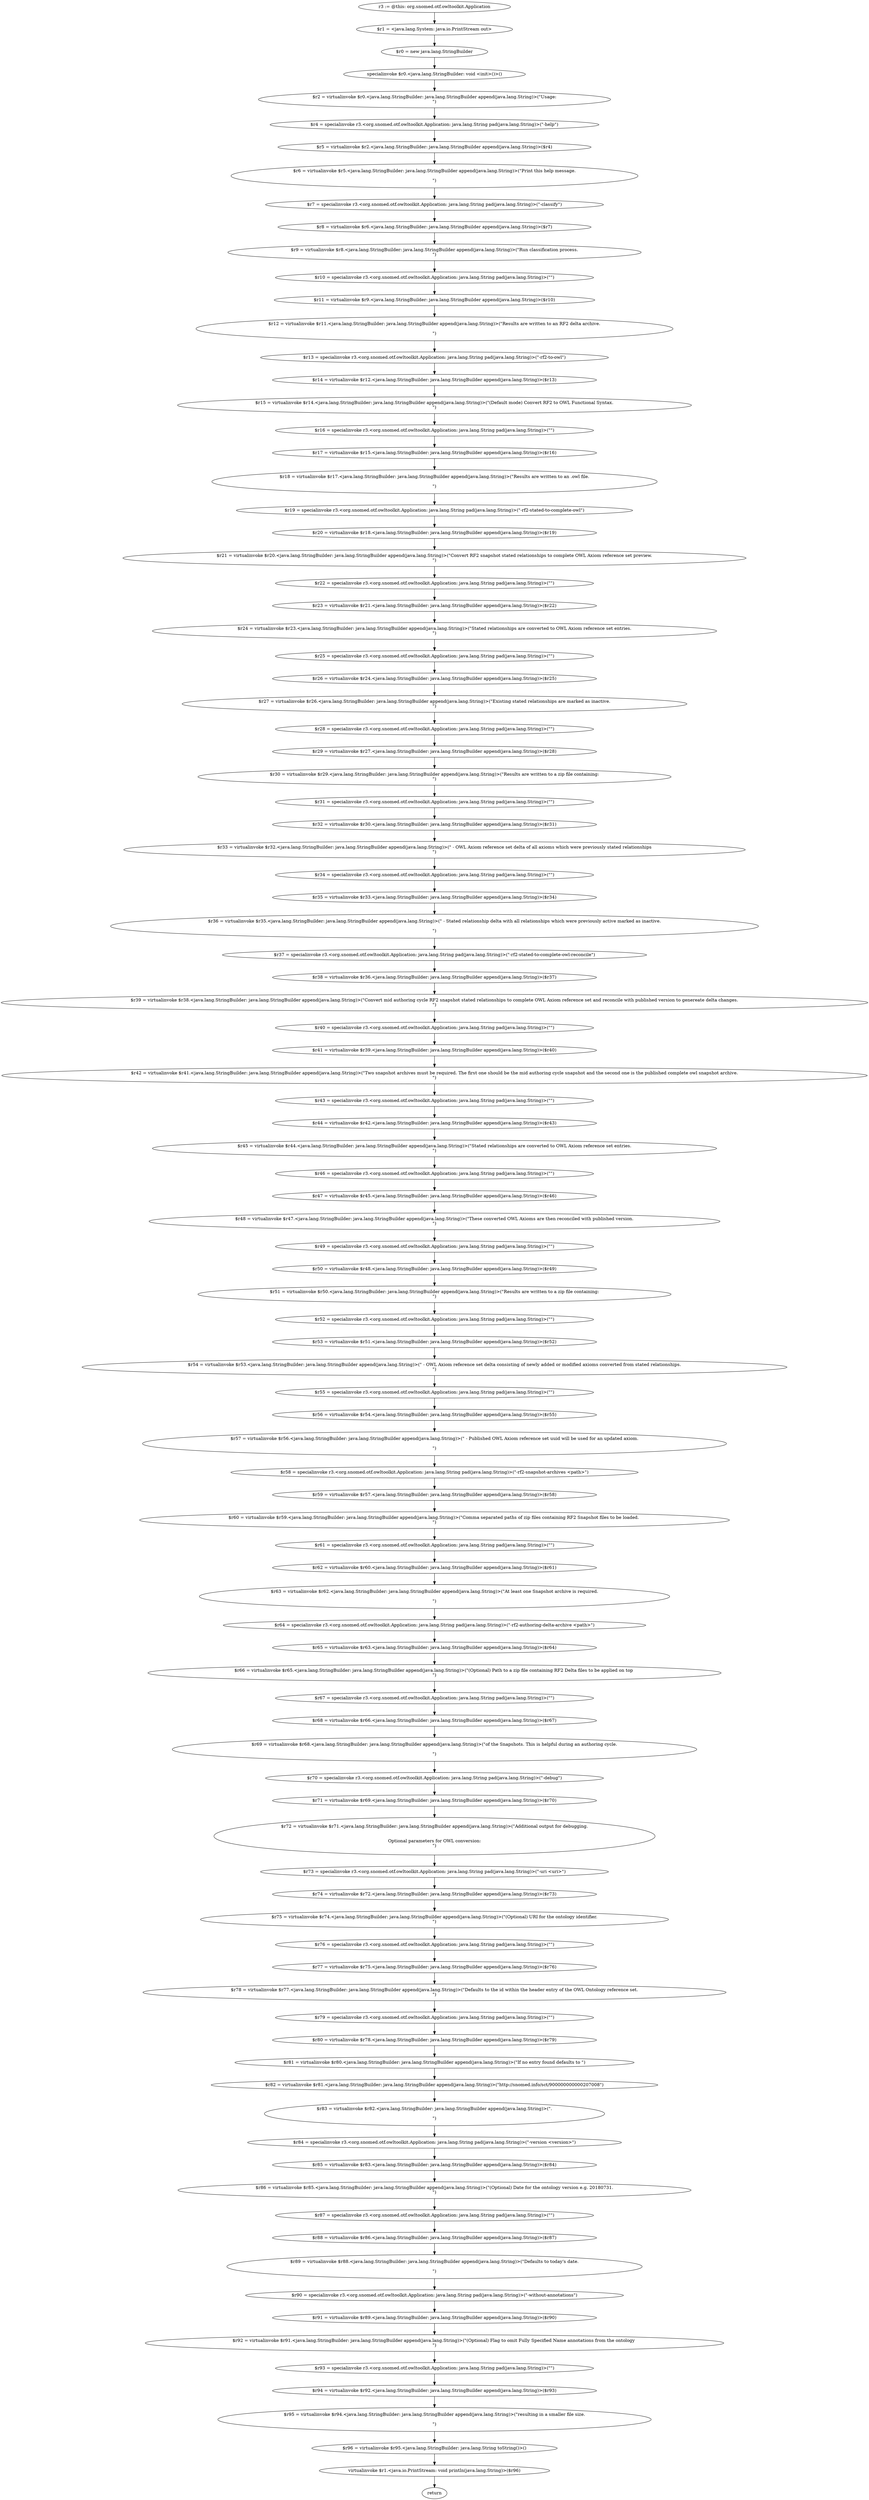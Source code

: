 digraph "unitGraph" {
    "r3 := @this: org.snomed.otf.owltoolkit.Application"
    "$r1 = <java.lang.System: java.io.PrintStream out>"
    "$r0 = new java.lang.StringBuilder"
    "specialinvoke $r0.<java.lang.StringBuilder: void <init>()>()"
    "$r2 = virtualinvoke $r0.<java.lang.StringBuilder: java.lang.StringBuilder append(java.lang.String)>(\"Usage:\n\")"
    "$r4 = specialinvoke r3.<org.snomed.otf.owltoolkit.Application: java.lang.String pad(java.lang.String)>(\"-help\")"
    "$r5 = virtualinvoke $r2.<java.lang.StringBuilder: java.lang.StringBuilder append(java.lang.String)>($r4)"
    "$r6 = virtualinvoke $r5.<java.lang.StringBuilder: java.lang.StringBuilder append(java.lang.String)>(\"Print this help message.\n\n\")"
    "$r7 = specialinvoke r3.<org.snomed.otf.owltoolkit.Application: java.lang.String pad(java.lang.String)>(\"-classify\")"
    "$r8 = virtualinvoke $r6.<java.lang.StringBuilder: java.lang.StringBuilder append(java.lang.String)>($r7)"
    "$r9 = virtualinvoke $r8.<java.lang.StringBuilder: java.lang.StringBuilder append(java.lang.String)>(\"Run classification process.\n\")"
    "$r10 = specialinvoke r3.<org.snomed.otf.owltoolkit.Application: java.lang.String pad(java.lang.String)>(\"\")"
    "$r11 = virtualinvoke $r9.<java.lang.StringBuilder: java.lang.StringBuilder append(java.lang.String)>($r10)"
    "$r12 = virtualinvoke $r11.<java.lang.StringBuilder: java.lang.StringBuilder append(java.lang.String)>(\"Results are written to an RF2 delta archive.\n\n\")"
    "$r13 = specialinvoke r3.<org.snomed.otf.owltoolkit.Application: java.lang.String pad(java.lang.String)>(\"-rf2-to-owl\")"
    "$r14 = virtualinvoke $r12.<java.lang.StringBuilder: java.lang.StringBuilder append(java.lang.String)>($r13)"
    "$r15 = virtualinvoke $r14.<java.lang.StringBuilder: java.lang.StringBuilder append(java.lang.String)>(\"(Default mode) Convert RF2 to OWL Functional Syntax.\n\")"
    "$r16 = specialinvoke r3.<org.snomed.otf.owltoolkit.Application: java.lang.String pad(java.lang.String)>(\"\")"
    "$r17 = virtualinvoke $r15.<java.lang.StringBuilder: java.lang.StringBuilder append(java.lang.String)>($r16)"
    "$r18 = virtualinvoke $r17.<java.lang.StringBuilder: java.lang.StringBuilder append(java.lang.String)>(\"Results are written to an .owl file.\n\n\")"
    "$r19 = specialinvoke r3.<org.snomed.otf.owltoolkit.Application: java.lang.String pad(java.lang.String)>(\"-rf2-stated-to-complete-owl\")"
    "$r20 = virtualinvoke $r18.<java.lang.StringBuilder: java.lang.StringBuilder append(java.lang.String)>($r19)"
    "$r21 = virtualinvoke $r20.<java.lang.StringBuilder: java.lang.StringBuilder append(java.lang.String)>(\"Convert RF2 snapshot stated relationships to complete OWL Axiom reference set preview.\n\")"
    "$r22 = specialinvoke r3.<org.snomed.otf.owltoolkit.Application: java.lang.String pad(java.lang.String)>(\"\")"
    "$r23 = virtualinvoke $r21.<java.lang.StringBuilder: java.lang.StringBuilder append(java.lang.String)>($r22)"
    "$r24 = virtualinvoke $r23.<java.lang.StringBuilder: java.lang.StringBuilder append(java.lang.String)>(\"Stated relationships are converted to OWL Axiom reference set entries.\n\")"
    "$r25 = specialinvoke r3.<org.snomed.otf.owltoolkit.Application: java.lang.String pad(java.lang.String)>(\"\")"
    "$r26 = virtualinvoke $r24.<java.lang.StringBuilder: java.lang.StringBuilder append(java.lang.String)>($r25)"
    "$r27 = virtualinvoke $r26.<java.lang.StringBuilder: java.lang.StringBuilder append(java.lang.String)>(\"Existing stated relationships are marked as inactive.\n\")"
    "$r28 = specialinvoke r3.<org.snomed.otf.owltoolkit.Application: java.lang.String pad(java.lang.String)>(\"\")"
    "$r29 = virtualinvoke $r27.<java.lang.StringBuilder: java.lang.StringBuilder append(java.lang.String)>($r28)"
    "$r30 = virtualinvoke $r29.<java.lang.StringBuilder: java.lang.StringBuilder append(java.lang.String)>(\"Results are written to a zip file containing:\n\")"
    "$r31 = specialinvoke r3.<org.snomed.otf.owltoolkit.Application: java.lang.String pad(java.lang.String)>(\"\")"
    "$r32 = virtualinvoke $r30.<java.lang.StringBuilder: java.lang.StringBuilder append(java.lang.String)>($r31)"
    "$r33 = virtualinvoke $r32.<java.lang.StringBuilder: java.lang.StringBuilder append(java.lang.String)>(\" - OWL Axiom reference set delta of all axioms which were previously stated relationships\n\")"
    "$r34 = specialinvoke r3.<org.snomed.otf.owltoolkit.Application: java.lang.String pad(java.lang.String)>(\"\")"
    "$r35 = virtualinvoke $r33.<java.lang.StringBuilder: java.lang.StringBuilder append(java.lang.String)>($r34)"
    "$r36 = virtualinvoke $r35.<java.lang.StringBuilder: java.lang.StringBuilder append(java.lang.String)>(\" - Stated relationship delta with all relationships which were previously active marked as inactive.\n\n\")"
    "$r37 = specialinvoke r3.<org.snomed.otf.owltoolkit.Application: java.lang.String pad(java.lang.String)>(\"-rf2-stated-to-complete-owl-reconcile\")"
    "$r38 = virtualinvoke $r36.<java.lang.StringBuilder: java.lang.StringBuilder append(java.lang.String)>($r37)"
    "$r39 = virtualinvoke $r38.<java.lang.StringBuilder: java.lang.StringBuilder append(java.lang.String)>(\"Convert mid authoring cycle RF2 snapshot stated relationships to complete OWL Axiom reference set and reconcile with published version to genereate delta changes.\n\")"
    "$r40 = specialinvoke r3.<org.snomed.otf.owltoolkit.Application: java.lang.String pad(java.lang.String)>(\"\")"
    "$r41 = virtualinvoke $r39.<java.lang.StringBuilder: java.lang.StringBuilder append(java.lang.String)>($r40)"
    "$r42 = virtualinvoke $r41.<java.lang.StringBuilder: java.lang.StringBuilder append(java.lang.String)>(\"Two snapshot archives must be required. The first one should be the mid authoring cycle snapshot and the second one is the published complete owl snapshot archive.\n\")"
    "$r43 = specialinvoke r3.<org.snomed.otf.owltoolkit.Application: java.lang.String pad(java.lang.String)>(\"\")"
    "$r44 = virtualinvoke $r42.<java.lang.StringBuilder: java.lang.StringBuilder append(java.lang.String)>($r43)"
    "$r45 = virtualinvoke $r44.<java.lang.StringBuilder: java.lang.StringBuilder append(java.lang.String)>(\"Stated relationships are converted to OWL Axiom reference set entries.\n\")"
    "$r46 = specialinvoke r3.<org.snomed.otf.owltoolkit.Application: java.lang.String pad(java.lang.String)>(\"\")"
    "$r47 = virtualinvoke $r45.<java.lang.StringBuilder: java.lang.StringBuilder append(java.lang.String)>($r46)"
    "$r48 = virtualinvoke $r47.<java.lang.StringBuilder: java.lang.StringBuilder append(java.lang.String)>(\"These converted OWL Axioms are then reconciled with published version.\n\")"
    "$r49 = specialinvoke r3.<org.snomed.otf.owltoolkit.Application: java.lang.String pad(java.lang.String)>(\"\")"
    "$r50 = virtualinvoke $r48.<java.lang.StringBuilder: java.lang.StringBuilder append(java.lang.String)>($r49)"
    "$r51 = virtualinvoke $r50.<java.lang.StringBuilder: java.lang.StringBuilder append(java.lang.String)>(\"Results are written to a zip file containing:\n\")"
    "$r52 = specialinvoke r3.<org.snomed.otf.owltoolkit.Application: java.lang.String pad(java.lang.String)>(\"\")"
    "$r53 = virtualinvoke $r51.<java.lang.StringBuilder: java.lang.StringBuilder append(java.lang.String)>($r52)"
    "$r54 = virtualinvoke $r53.<java.lang.StringBuilder: java.lang.StringBuilder append(java.lang.String)>(\" - OWL Axiom reference set delta consisting of newly added or modified axioms converted from stated relationships.\n\")"
    "$r55 = specialinvoke r3.<org.snomed.otf.owltoolkit.Application: java.lang.String pad(java.lang.String)>(\"\")"
    "$r56 = virtualinvoke $r54.<java.lang.StringBuilder: java.lang.StringBuilder append(java.lang.String)>($r55)"
    "$r57 = virtualinvoke $r56.<java.lang.StringBuilder: java.lang.StringBuilder append(java.lang.String)>(\" - Published OWL Axiom reference set uuid will be used for an updated axiom.\n\n\")"
    "$r58 = specialinvoke r3.<org.snomed.otf.owltoolkit.Application: java.lang.String pad(java.lang.String)>(\"-rf2-snapshot-archives <path>\")"
    "$r59 = virtualinvoke $r57.<java.lang.StringBuilder: java.lang.StringBuilder append(java.lang.String)>($r58)"
    "$r60 = virtualinvoke $r59.<java.lang.StringBuilder: java.lang.StringBuilder append(java.lang.String)>(\"Comma separated paths of zip files containing RF2 Snapshot files to be loaded. \n\")"
    "$r61 = specialinvoke r3.<org.snomed.otf.owltoolkit.Application: java.lang.String pad(java.lang.String)>(\"\")"
    "$r62 = virtualinvoke $r60.<java.lang.StringBuilder: java.lang.StringBuilder append(java.lang.String)>($r61)"
    "$r63 = virtualinvoke $r62.<java.lang.StringBuilder: java.lang.StringBuilder append(java.lang.String)>(\"At least one Snapshot archive is required.\n\n\")"
    "$r64 = specialinvoke r3.<org.snomed.otf.owltoolkit.Application: java.lang.String pad(java.lang.String)>(\"-rf2-authoring-delta-archive <path>\")"
    "$r65 = virtualinvoke $r63.<java.lang.StringBuilder: java.lang.StringBuilder append(java.lang.String)>($r64)"
    "$r66 = virtualinvoke $r65.<java.lang.StringBuilder: java.lang.StringBuilder append(java.lang.String)>(\"(Optional) Path to a zip file containing RF2 Delta files to be applied on top \n\")"
    "$r67 = specialinvoke r3.<org.snomed.otf.owltoolkit.Application: java.lang.String pad(java.lang.String)>(\"\")"
    "$r68 = virtualinvoke $r66.<java.lang.StringBuilder: java.lang.StringBuilder append(java.lang.String)>($r67)"
    "$r69 = virtualinvoke $r68.<java.lang.StringBuilder: java.lang.StringBuilder append(java.lang.String)>(\"of the Snapshots. This is helpful during an authoring cycle.\n\n\")"
    "$r70 = specialinvoke r3.<org.snomed.otf.owltoolkit.Application: java.lang.String pad(java.lang.String)>(\"-debug\")"
    "$r71 = virtualinvoke $r69.<java.lang.StringBuilder: java.lang.StringBuilder append(java.lang.String)>($r70)"
    "$r72 = virtualinvoke $r71.<java.lang.StringBuilder: java.lang.StringBuilder append(java.lang.String)>(\"Additional output for debugging.\n\n\nOptional parameters for OWL conversion:\n\")"
    "$r73 = specialinvoke r3.<org.snomed.otf.owltoolkit.Application: java.lang.String pad(java.lang.String)>(\"-uri <uri>\")"
    "$r74 = virtualinvoke $r72.<java.lang.StringBuilder: java.lang.StringBuilder append(java.lang.String)>($r73)"
    "$r75 = virtualinvoke $r74.<java.lang.StringBuilder: java.lang.StringBuilder append(java.lang.String)>(\"(Optional) URI for the ontology identifier.\n\")"
    "$r76 = specialinvoke r3.<org.snomed.otf.owltoolkit.Application: java.lang.String pad(java.lang.String)>(\"\")"
    "$r77 = virtualinvoke $r75.<java.lang.StringBuilder: java.lang.StringBuilder append(java.lang.String)>($r76)"
    "$r78 = virtualinvoke $r77.<java.lang.StringBuilder: java.lang.StringBuilder append(java.lang.String)>(\"Defaults to the id within the header entry of the OWL Ontology reference set.\n\")"
    "$r79 = specialinvoke r3.<org.snomed.otf.owltoolkit.Application: java.lang.String pad(java.lang.String)>(\"\")"
    "$r80 = virtualinvoke $r78.<java.lang.StringBuilder: java.lang.StringBuilder append(java.lang.String)>($r79)"
    "$r81 = virtualinvoke $r80.<java.lang.StringBuilder: java.lang.StringBuilder append(java.lang.String)>(\"If no entry found defaults to \")"
    "$r82 = virtualinvoke $r81.<java.lang.StringBuilder: java.lang.StringBuilder append(java.lang.String)>(\"http://snomed.info/sct/900000000000207008\")"
    "$r83 = virtualinvoke $r82.<java.lang.StringBuilder: java.lang.StringBuilder append(java.lang.String)>(\".\n\n\")"
    "$r84 = specialinvoke r3.<org.snomed.otf.owltoolkit.Application: java.lang.String pad(java.lang.String)>(\"-version <version>\")"
    "$r85 = virtualinvoke $r83.<java.lang.StringBuilder: java.lang.StringBuilder append(java.lang.String)>($r84)"
    "$r86 = virtualinvoke $r85.<java.lang.StringBuilder: java.lang.StringBuilder append(java.lang.String)>(\"(Optional) Date for the ontology version e.g. 20180731.\n\")"
    "$r87 = specialinvoke r3.<org.snomed.otf.owltoolkit.Application: java.lang.String pad(java.lang.String)>(\"\")"
    "$r88 = virtualinvoke $r86.<java.lang.StringBuilder: java.lang.StringBuilder append(java.lang.String)>($r87)"
    "$r89 = virtualinvoke $r88.<java.lang.StringBuilder: java.lang.StringBuilder append(java.lang.String)>(\"Defaults to today\'s date.\n\n\")"
    "$r90 = specialinvoke r3.<org.snomed.otf.owltoolkit.Application: java.lang.String pad(java.lang.String)>(\"-without-annotations\")"
    "$r91 = virtualinvoke $r89.<java.lang.StringBuilder: java.lang.StringBuilder append(java.lang.String)>($r90)"
    "$r92 = virtualinvoke $r91.<java.lang.StringBuilder: java.lang.StringBuilder append(java.lang.String)>(\"(Optional) Flag to omit Fully Specified Name annotations from the ontology \n\")"
    "$r93 = specialinvoke r3.<org.snomed.otf.owltoolkit.Application: java.lang.String pad(java.lang.String)>(\"\")"
    "$r94 = virtualinvoke $r92.<java.lang.StringBuilder: java.lang.StringBuilder append(java.lang.String)>($r93)"
    "$r95 = virtualinvoke $r94.<java.lang.StringBuilder: java.lang.StringBuilder append(java.lang.String)>(\"resulting in a smaller file size.\n\n\")"
    "$r96 = virtualinvoke $r95.<java.lang.StringBuilder: java.lang.String toString()>()"
    "virtualinvoke $r1.<java.io.PrintStream: void println(java.lang.String)>($r96)"
    "return"
    "r3 := @this: org.snomed.otf.owltoolkit.Application"->"$r1 = <java.lang.System: java.io.PrintStream out>";
    "$r1 = <java.lang.System: java.io.PrintStream out>"->"$r0 = new java.lang.StringBuilder";
    "$r0 = new java.lang.StringBuilder"->"specialinvoke $r0.<java.lang.StringBuilder: void <init>()>()";
    "specialinvoke $r0.<java.lang.StringBuilder: void <init>()>()"->"$r2 = virtualinvoke $r0.<java.lang.StringBuilder: java.lang.StringBuilder append(java.lang.String)>(\"Usage:\n\")";
    "$r2 = virtualinvoke $r0.<java.lang.StringBuilder: java.lang.StringBuilder append(java.lang.String)>(\"Usage:\n\")"->"$r4 = specialinvoke r3.<org.snomed.otf.owltoolkit.Application: java.lang.String pad(java.lang.String)>(\"-help\")";
    "$r4 = specialinvoke r3.<org.snomed.otf.owltoolkit.Application: java.lang.String pad(java.lang.String)>(\"-help\")"->"$r5 = virtualinvoke $r2.<java.lang.StringBuilder: java.lang.StringBuilder append(java.lang.String)>($r4)";
    "$r5 = virtualinvoke $r2.<java.lang.StringBuilder: java.lang.StringBuilder append(java.lang.String)>($r4)"->"$r6 = virtualinvoke $r5.<java.lang.StringBuilder: java.lang.StringBuilder append(java.lang.String)>(\"Print this help message.\n\n\")";
    "$r6 = virtualinvoke $r5.<java.lang.StringBuilder: java.lang.StringBuilder append(java.lang.String)>(\"Print this help message.\n\n\")"->"$r7 = specialinvoke r3.<org.snomed.otf.owltoolkit.Application: java.lang.String pad(java.lang.String)>(\"-classify\")";
    "$r7 = specialinvoke r3.<org.snomed.otf.owltoolkit.Application: java.lang.String pad(java.lang.String)>(\"-classify\")"->"$r8 = virtualinvoke $r6.<java.lang.StringBuilder: java.lang.StringBuilder append(java.lang.String)>($r7)";
    "$r8 = virtualinvoke $r6.<java.lang.StringBuilder: java.lang.StringBuilder append(java.lang.String)>($r7)"->"$r9 = virtualinvoke $r8.<java.lang.StringBuilder: java.lang.StringBuilder append(java.lang.String)>(\"Run classification process.\n\")";
    "$r9 = virtualinvoke $r8.<java.lang.StringBuilder: java.lang.StringBuilder append(java.lang.String)>(\"Run classification process.\n\")"->"$r10 = specialinvoke r3.<org.snomed.otf.owltoolkit.Application: java.lang.String pad(java.lang.String)>(\"\")";
    "$r10 = specialinvoke r3.<org.snomed.otf.owltoolkit.Application: java.lang.String pad(java.lang.String)>(\"\")"->"$r11 = virtualinvoke $r9.<java.lang.StringBuilder: java.lang.StringBuilder append(java.lang.String)>($r10)";
    "$r11 = virtualinvoke $r9.<java.lang.StringBuilder: java.lang.StringBuilder append(java.lang.String)>($r10)"->"$r12 = virtualinvoke $r11.<java.lang.StringBuilder: java.lang.StringBuilder append(java.lang.String)>(\"Results are written to an RF2 delta archive.\n\n\")";
    "$r12 = virtualinvoke $r11.<java.lang.StringBuilder: java.lang.StringBuilder append(java.lang.String)>(\"Results are written to an RF2 delta archive.\n\n\")"->"$r13 = specialinvoke r3.<org.snomed.otf.owltoolkit.Application: java.lang.String pad(java.lang.String)>(\"-rf2-to-owl\")";
    "$r13 = specialinvoke r3.<org.snomed.otf.owltoolkit.Application: java.lang.String pad(java.lang.String)>(\"-rf2-to-owl\")"->"$r14 = virtualinvoke $r12.<java.lang.StringBuilder: java.lang.StringBuilder append(java.lang.String)>($r13)";
    "$r14 = virtualinvoke $r12.<java.lang.StringBuilder: java.lang.StringBuilder append(java.lang.String)>($r13)"->"$r15 = virtualinvoke $r14.<java.lang.StringBuilder: java.lang.StringBuilder append(java.lang.String)>(\"(Default mode) Convert RF2 to OWL Functional Syntax.\n\")";
    "$r15 = virtualinvoke $r14.<java.lang.StringBuilder: java.lang.StringBuilder append(java.lang.String)>(\"(Default mode) Convert RF2 to OWL Functional Syntax.\n\")"->"$r16 = specialinvoke r3.<org.snomed.otf.owltoolkit.Application: java.lang.String pad(java.lang.String)>(\"\")";
    "$r16 = specialinvoke r3.<org.snomed.otf.owltoolkit.Application: java.lang.String pad(java.lang.String)>(\"\")"->"$r17 = virtualinvoke $r15.<java.lang.StringBuilder: java.lang.StringBuilder append(java.lang.String)>($r16)";
    "$r17 = virtualinvoke $r15.<java.lang.StringBuilder: java.lang.StringBuilder append(java.lang.String)>($r16)"->"$r18 = virtualinvoke $r17.<java.lang.StringBuilder: java.lang.StringBuilder append(java.lang.String)>(\"Results are written to an .owl file.\n\n\")";
    "$r18 = virtualinvoke $r17.<java.lang.StringBuilder: java.lang.StringBuilder append(java.lang.String)>(\"Results are written to an .owl file.\n\n\")"->"$r19 = specialinvoke r3.<org.snomed.otf.owltoolkit.Application: java.lang.String pad(java.lang.String)>(\"-rf2-stated-to-complete-owl\")";
    "$r19 = specialinvoke r3.<org.snomed.otf.owltoolkit.Application: java.lang.String pad(java.lang.String)>(\"-rf2-stated-to-complete-owl\")"->"$r20 = virtualinvoke $r18.<java.lang.StringBuilder: java.lang.StringBuilder append(java.lang.String)>($r19)";
    "$r20 = virtualinvoke $r18.<java.lang.StringBuilder: java.lang.StringBuilder append(java.lang.String)>($r19)"->"$r21 = virtualinvoke $r20.<java.lang.StringBuilder: java.lang.StringBuilder append(java.lang.String)>(\"Convert RF2 snapshot stated relationships to complete OWL Axiom reference set preview.\n\")";
    "$r21 = virtualinvoke $r20.<java.lang.StringBuilder: java.lang.StringBuilder append(java.lang.String)>(\"Convert RF2 snapshot stated relationships to complete OWL Axiom reference set preview.\n\")"->"$r22 = specialinvoke r3.<org.snomed.otf.owltoolkit.Application: java.lang.String pad(java.lang.String)>(\"\")";
    "$r22 = specialinvoke r3.<org.snomed.otf.owltoolkit.Application: java.lang.String pad(java.lang.String)>(\"\")"->"$r23 = virtualinvoke $r21.<java.lang.StringBuilder: java.lang.StringBuilder append(java.lang.String)>($r22)";
    "$r23 = virtualinvoke $r21.<java.lang.StringBuilder: java.lang.StringBuilder append(java.lang.String)>($r22)"->"$r24 = virtualinvoke $r23.<java.lang.StringBuilder: java.lang.StringBuilder append(java.lang.String)>(\"Stated relationships are converted to OWL Axiom reference set entries.\n\")";
    "$r24 = virtualinvoke $r23.<java.lang.StringBuilder: java.lang.StringBuilder append(java.lang.String)>(\"Stated relationships are converted to OWL Axiom reference set entries.\n\")"->"$r25 = specialinvoke r3.<org.snomed.otf.owltoolkit.Application: java.lang.String pad(java.lang.String)>(\"\")";
    "$r25 = specialinvoke r3.<org.snomed.otf.owltoolkit.Application: java.lang.String pad(java.lang.String)>(\"\")"->"$r26 = virtualinvoke $r24.<java.lang.StringBuilder: java.lang.StringBuilder append(java.lang.String)>($r25)";
    "$r26 = virtualinvoke $r24.<java.lang.StringBuilder: java.lang.StringBuilder append(java.lang.String)>($r25)"->"$r27 = virtualinvoke $r26.<java.lang.StringBuilder: java.lang.StringBuilder append(java.lang.String)>(\"Existing stated relationships are marked as inactive.\n\")";
    "$r27 = virtualinvoke $r26.<java.lang.StringBuilder: java.lang.StringBuilder append(java.lang.String)>(\"Existing stated relationships are marked as inactive.\n\")"->"$r28 = specialinvoke r3.<org.snomed.otf.owltoolkit.Application: java.lang.String pad(java.lang.String)>(\"\")";
    "$r28 = specialinvoke r3.<org.snomed.otf.owltoolkit.Application: java.lang.String pad(java.lang.String)>(\"\")"->"$r29 = virtualinvoke $r27.<java.lang.StringBuilder: java.lang.StringBuilder append(java.lang.String)>($r28)";
    "$r29 = virtualinvoke $r27.<java.lang.StringBuilder: java.lang.StringBuilder append(java.lang.String)>($r28)"->"$r30 = virtualinvoke $r29.<java.lang.StringBuilder: java.lang.StringBuilder append(java.lang.String)>(\"Results are written to a zip file containing:\n\")";
    "$r30 = virtualinvoke $r29.<java.lang.StringBuilder: java.lang.StringBuilder append(java.lang.String)>(\"Results are written to a zip file containing:\n\")"->"$r31 = specialinvoke r3.<org.snomed.otf.owltoolkit.Application: java.lang.String pad(java.lang.String)>(\"\")";
    "$r31 = specialinvoke r3.<org.snomed.otf.owltoolkit.Application: java.lang.String pad(java.lang.String)>(\"\")"->"$r32 = virtualinvoke $r30.<java.lang.StringBuilder: java.lang.StringBuilder append(java.lang.String)>($r31)";
    "$r32 = virtualinvoke $r30.<java.lang.StringBuilder: java.lang.StringBuilder append(java.lang.String)>($r31)"->"$r33 = virtualinvoke $r32.<java.lang.StringBuilder: java.lang.StringBuilder append(java.lang.String)>(\" - OWL Axiom reference set delta of all axioms which were previously stated relationships\n\")";
    "$r33 = virtualinvoke $r32.<java.lang.StringBuilder: java.lang.StringBuilder append(java.lang.String)>(\" - OWL Axiom reference set delta of all axioms which were previously stated relationships\n\")"->"$r34 = specialinvoke r3.<org.snomed.otf.owltoolkit.Application: java.lang.String pad(java.lang.String)>(\"\")";
    "$r34 = specialinvoke r3.<org.snomed.otf.owltoolkit.Application: java.lang.String pad(java.lang.String)>(\"\")"->"$r35 = virtualinvoke $r33.<java.lang.StringBuilder: java.lang.StringBuilder append(java.lang.String)>($r34)";
    "$r35 = virtualinvoke $r33.<java.lang.StringBuilder: java.lang.StringBuilder append(java.lang.String)>($r34)"->"$r36 = virtualinvoke $r35.<java.lang.StringBuilder: java.lang.StringBuilder append(java.lang.String)>(\" - Stated relationship delta with all relationships which were previously active marked as inactive.\n\n\")";
    "$r36 = virtualinvoke $r35.<java.lang.StringBuilder: java.lang.StringBuilder append(java.lang.String)>(\" - Stated relationship delta with all relationships which were previously active marked as inactive.\n\n\")"->"$r37 = specialinvoke r3.<org.snomed.otf.owltoolkit.Application: java.lang.String pad(java.lang.String)>(\"-rf2-stated-to-complete-owl-reconcile\")";
    "$r37 = specialinvoke r3.<org.snomed.otf.owltoolkit.Application: java.lang.String pad(java.lang.String)>(\"-rf2-stated-to-complete-owl-reconcile\")"->"$r38 = virtualinvoke $r36.<java.lang.StringBuilder: java.lang.StringBuilder append(java.lang.String)>($r37)";
    "$r38 = virtualinvoke $r36.<java.lang.StringBuilder: java.lang.StringBuilder append(java.lang.String)>($r37)"->"$r39 = virtualinvoke $r38.<java.lang.StringBuilder: java.lang.StringBuilder append(java.lang.String)>(\"Convert mid authoring cycle RF2 snapshot stated relationships to complete OWL Axiom reference set and reconcile with published version to genereate delta changes.\n\")";
    "$r39 = virtualinvoke $r38.<java.lang.StringBuilder: java.lang.StringBuilder append(java.lang.String)>(\"Convert mid authoring cycle RF2 snapshot stated relationships to complete OWL Axiom reference set and reconcile with published version to genereate delta changes.\n\")"->"$r40 = specialinvoke r3.<org.snomed.otf.owltoolkit.Application: java.lang.String pad(java.lang.String)>(\"\")";
    "$r40 = specialinvoke r3.<org.snomed.otf.owltoolkit.Application: java.lang.String pad(java.lang.String)>(\"\")"->"$r41 = virtualinvoke $r39.<java.lang.StringBuilder: java.lang.StringBuilder append(java.lang.String)>($r40)";
    "$r41 = virtualinvoke $r39.<java.lang.StringBuilder: java.lang.StringBuilder append(java.lang.String)>($r40)"->"$r42 = virtualinvoke $r41.<java.lang.StringBuilder: java.lang.StringBuilder append(java.lang.String)>(\"Two snapshot archives must be required. The first one should be the mid authoring cycle snapshot and the second one is the published complete owl snapshot archive.\n\")";
    "$r42 = virtualinvoke $r41.<java.lang.StringBuilder: java.lang.StringBuilder append(java.lang.String)>(\"Two snapshot archives must be required. The first one should be the mid authoring cycle snapshot and the second one is the published complete owl snapshot archive.\n\")"->"$r43 = specialinvoke r3.<org.snomed.otf.owltoolkit.Application: java.lang.String pad(java.lang.String)>(\"\")";
    "$r43 = specialinvoke r3.<org.snomed.otf.owltoolkit.Application: java.lang.String pad(java.lang.String)>(\"\")"->"$r44 = virtualinvoke $r42.<java.lang.StringBuilder: java.lang.StringBuilder append(java.lang.String)>($r43)";
    "$r44 = virtualinvoke $r42.<java.lang.StringBuilder: java.lang.StringBuilder append(java.lang.String)>($r43)"->"$r45 = virtualinvoke $r44.<java.lang.StringBuilder: java.lang.StringBuilder append(java.lang.String)>(\"Stated relationships are converted to OWL Axiom reference set entries.\n\")";
    "$r45 = virtualinvoke $r44.<java.lang.StringBuilder: java.lang.StringBuilder append(java.lang.String)>(\"Stated relationships are converted to OWL Axiom reference set entries.\n\")"->"$r46 = specialinvoke r3.<org.snomed.otf.owltoolkit.Application: java.lang.String pad(java.lang.String)>(\"\")";
    "$r46 = specialinvoke r3.<org.snomed.otf.owltoolkit.Application: java.lang.String pad(java.lang.String)>(\"\")"->"$r47 = virtualinvoke $r45.<java.lang.StringBuilder: java.lang.StringBuilder append(java.lang.String)>($r46)";
    "$r47 = virtualinvoke $r45.<java.lang.StringBuilder: java.lang.StringBuilder append(java.lang.String)>($r46)"->"$r48 = virtualinvoke $r47.<java.lang.StringBuilder: java.lang.StringBuilder append(java.lang.String)>(\"These converted OWL Axioms are then reconciled with published version.\n\")";
    "$r48 = virtualinvoke $r47.<java.lang.StringBuilder: java.lang.StringBuilder append(java.lang.String)>(\"These converted OWL Axioms are then reconciled with published version.\n\")"->"$r49 = specialinvoke r3.<org.snomed.otf.owltoolkit.Application: java.lang.String pad(java.lang.String)>(\"\")";
    "$r49 = specialinvoke r3.<org.snomed.otf.owltoolkit.Application: java.lang.String pad(java.lang.String)>(\"\")"->"$r50 = virtualinvoke $r48.<java.lang.StringBuilder: java.lang.StringBuilder append(java.lang.String)>($r49)";
    "$r50 = virtualinvoke $r48.<java.lang.StringBuilder: java.lang.StringBuilder append(java.lang.String)>($r49)"->"$r51 = virtualinvoke $r50.<java.lang.StringBuilder: java.lang.StringBuilder append(java.lang.String)>(\"Results are written to a zip file containing:\n\")";
    "$r51 = virtualinvoke $r50.<java.lang.StringBuilder: java.lang.StringBuilder append(java.lang.String)>(\"Results are written to a zip file containing:\n\")"->"$r52 = specialinvoke r3.<org.snomed.otf.owltoolkit.Application: java.lang.String pad(java.lang.String)>(\"\")";
    "$r52 = specialinvoke r3.<org.snomed.otf.owltoolkit.Application: java.lang.String pad(java.lang.String)>(\"\")"->"$r53 = virtualinvoke $r51.<java.lang.StringBuilder: java.lang.StringBuilder append(java.lang.String)>($r52)";
    "$r53 = virtualinvoke $r51.<java.lang.StringBuilder: java.lang.StringBuilder append(java.lang.String)>($r52)"->"$r54 = virtualinvoke $r53.<java.lang.StringBuilder: java.lang.StringBuilder append(java.lang.String)>(\" - OWL Axiom reference set delta consisting of newly added or modified axioms converted from stated relationships.\n\")";
    "$r54 = virtualinvoke $r53.<java.lang.StringBuilder: java.lang.StringBuilder append(java.lang.String)>(\" - OWL Axiom reference set delta consisting of newly added or modified axioms converted from stated relationships.\n\")"->"$r55 = specialinvoke r3.<org.snomed.otf.owltoolkit.Application: java.lang.String pad(java.lang.String)>(\"\")";
    "$r55 = specialinvoke r3.<org.snomed.otf.owltoolkit.Application: java.lang.String pad(java.lang.String)>(\"\")"->"$r56 = virtualinvoke $r54.<java.lang.StringBuilder: java.lang.StringBuilder append(java.lang.String)>($r55)";
    "$r56 = virtualinvoke $r54.<java.lang.StringBuilder: java.lang.StringBuilder append(java.lang.String)>($r55)"->"$r57 = virtualinvoke $r56.<java.lang.StringBuilder: java.lang.StringBuilder append(java.lang.String)>(\" - Published OWL Axiom reference set uuid will be used for an updated axiom.\n\n\")";
    "$r57 = virtualinvoke $r56.<java.lang.StringBuilder: java.lang.StringBuilder append(java.lang.String)>(\" - Published OWL Axiom reference set uuid will be used for an updated axiom.\n\n\")"->"$r58 = specialinvoke r3.<org.snomed.otf.owltoolkit.Application: java.lang.String pad(java.lang.String)>(\"-rf2-snapshot-archives <path>\")";
    "$r58 = specialinvoke r3.<org.snomed.otf.owltoolkit.Application: java.lang.String pad(java.lang.String)>(\"-rf2-snapshot-archives <path>\")"->"$r59 = virtualinvoke $r57.<java.lang.StringBuilder: java.lang.StringBuilder append(java.lang.String)>($r58)";
    "$r59 = virtualinvoke $r57.<java.lang.StringBuilder: java.lang.StringBuilder append(java.lang.String)>($r58)"->"$r60 = virtualinvoke $r59.<java.lang.StringBuilder: java.lang.StringBuilder append(java.lang.String)>(\"Comma separated paths of zip files containing RF2 Snapshot files to be loaded. \n\")";
    "$r60 = virtualinvoke $r59.<java.lang.StringBuilder: java.lang.StringBuilder append(java.lang.String)>(\"Comma separated paths of zip files containing RF2 Snapshot files to be loaded. \n\")"->"$r61 = specialinvoke r3.<org.snomed.otf.owltoolkit.Application: java.lang.String pad(java.lang.String)>(\"\")";
    "$r61 = specialinvoke r3.<org.snomed.otf.owltoolkit.Application: java.lang.String pad(java.lang.String)>(\"\")"->"$r62 = virtualinvoke $r60.<java.lang.StringBuilder: java.lang.StringBuilder append(java.lang.String)>($r61)";
    "$r62 = virtualinvoke $r60.<java.lang.StringBuilder: java.lang.StringBuilder append(java.lang.String)>($r61)"->"$r63 = virtualinvoke $r62.<java.lang.StringBuilder: java.lang.StringBuilder append(java.lang.String)>(\"At least one Snapshot archive is required.\n\n\")";
    "$r63 = virtualinvoke $r62.<java.lang.StringBuilder: java.lang.StringBuilder append(java.lang.String)>(\"At least one Snapshot archive is required.\n\n\")"->"$r64 = specialinvoke r3.<org.snomed.otf.owltoolkit.Application: java.lang.String pad(java.lang.String)>(\"-rf2-authoring-delta-archive <path>\")";
    "$r64 = specialinvoke r3.<org.snomed.otf.owltoolkit.Application: java.lang.String pad(java.lang.String)>(\"-rf2-authoring-delta-archive <path>\")"->"$r65 = virtualinvoke $r63.<java.lang.StringBuilder: java.lang.StringBuilder append(java.lang.String)>($r64)";
    "$r65 = virtualinvoke $r63.<java.lang.StringBuilder: java.lang.StringBuilder append(java.lang.String)>($r64)"->"$r66 = virtualinvoke $r65.<java.lang.StringBuilder: java.lang.StringBuilder append(java.lang.String)>(\"(Optional) Path to a zip file containing RF2 Delta files to be applied on top \n\")";
    "$r66 = virtualinvoke $r65.<java.lang.StringBuilder: java.lang.StringBuilder append(java.lang.String)>(\"(Optional) Path to a zip file containing RF2 Delta files to be applied on top \n\")"->"$r67 = specialinvoke r3.<org.snomed.otf.owltoolkit.Application: java.lang.String pad(java.lang.String)>(\"\")";
    "$r67 = specialinvoke r3.<org.snomed.otf.owltoolkit.Application: java.lang.String pad(java.lang.String)>(\"\")"->"$r68 = virtualinvoke $r66.<java.lang.StringBuilder: java.lang.StringBuilder append(java.lang.String)>($r67)";
    "$r68 = virtualinvoke $r66.<java.lang.StringBuilder: java.lang.StringBuilder append(java.lang.String)>($r67)"->"$r69 = virtualinvoke $r68.<java.lang.StringBuilder: java.lang.StringBuilder append(java.lang.String)>(\"of the Snapshots. This is helpful during an authoring cycle.\n\n\")";
    "$r69 = virtualinvoke $r68.<java.lang.StringBuilder: java.lang.StringBuilder append(java.lang.String)>(\"of the Snapshots. This is helpful during an authoring cycle.\n\n\")"->"$r70 = specialinvoke r3.<org.snomed.otf.owltoolkit.Application: java.lang.String pad(java.lang.String)>(\"-debug\")";
    "$r70 = specialinvoke r3.<org.snomed.otf.owltoolkit.Application: java.lang.String pad(java.lang.String)>(\"-debug\")"->"$r71 = virtualinvoke $r69.<java.lang.StringBuilder: java.lang.StringBuilder append(java.lang.String)>($r70)";
    "$r71 = virtualinvoke $r69.<java.lang.StringBuilder: java.lang.StringBuilder append(java.lang.String)>($r70)"->"$r72 = virtualinvoke $r71.<java.lang.StringBuilder: java.lang.StringBuilder append(java.lang.String)>(\"Additional output for debugging.\n\n\nOptional parameters for OWL conversion:\n\")";
    "$r72 = virtualinvoke $r71.<java.lang.StringBuilder: java.lang.StringBuilder append(java.lang.String)>(\"Additional output for debugging.\n\n\nOptional parameters for OWL conversion:\n\")"->"$r73 = specialinvoke r3.<org.snomed.otf.owltoolkit.Application: java.lang.String pad(java.lang.String)>(\"-uri <uri>\")";
    "$r73 = specialinvoke r3.<org.snomed.otf.owltoolkit.Application: java.lang.String pad(java.lang.String)>(\"-uri <uri>\")"->"$r74 = virtualinvoke $r72.<java.lang.StringBuilder: java.lang.StringBuilder append(java.lang.String)>($r73)";
    "$r74 = virtualinvoke $r72.<java.lang.StringBuilder: java.lang.StringBuilder append(java.lang.String)>($r73)"->"$r75 = virtualinvoke $r74.<java.lang.StringBuilder: java.lang.StringBuilder append(java.lang.String)>(\"(Optional) URI for the ontology identifier.\n\")";
    "$r75 = virtualinvoke $r74.<java.lang.StringBuilder: java.lang.StringBuilder append(java.lang.String)>(\"(Optional) URI for the ontology identifier.\n\")"->"$r76 = specialinvoke r3.<org.snomed.otf.owltoolkit.Application: java.lang.String pad(java.lang.String)>(\"\")";
    "$r76 = specialinvoke r3.<org.snomed.otf.owltoolkit.Application: java.lang.String pad(java.lang.String)>(\"\")"->"$r77 = virtualinvoke $r75.<java.lang.StringBuilder: java.lang.StringBuilder append(java.lang.String)>($r76)";
    "$r77 = virtualinvoke $r75.<java.lang.StringBuilder: java.lang.StringBuilder append(java.lang.String)>($r76)"->"$r78 = virtualinvoke $r77.<java.lang.StringBuilder: java.lang.StringBuilder append(java.lang.String)>(\"Defaults to the id within the header entry of the OWL Ontology reference set.\n\")";
    "$r78 = virtualinvoke $r77.<java.lang.StringBuilder: java.lang.StringBuilder append(java.lang.String)>(\"Defaults to the id within the header entry of the OWL Ontology reference set.\n\")"->"$r79 = specialinvoke r3.<org.snomed.otf.owltoolkit.Application: java.lang.String pad(java.lang.String)>(\"\")";
    "$r79 = specialinvoke r3.<org.snomed.otf.owltoolkit.Application: java.lang.String pad(java.lang.String)>(\"\")"->"$r80 = virtualinvoke $r78.<java.lang.StringBuilder: java.lang.StringBuilder append(java.lang.String)>($r79)";
    "$r80 = virtualinvoke $r78.<java.lang.StringBuilder: java.lang.StringBuilder append(java.lang.String)>($r79)"->"$r81 = virtualinvoke $r80.<java.lang.StringBuilder: java.lang.StringBuilder append(java.lang.String)>(\"If no entry found defaults to \")";
    "$r81 = virtualinvoke $r80.<java.lang.StringBuilder: java.lang.StringBuilder append(java.lang.String)>(\"If no entry found defaults to \")"->"$r82 = virtualinvoke $r81.<java.lang.StringBuilder: java.lang.StringBuilder append(java.lang.String)>(\"http://snomed.info/sct/900000000000207008\")";
    "$r82 = virtualinvoke $r81.<java.lang.StringBuilder: java.lang.StringBuilder append(java.lang.String)>(\"http://snomed.info/sct/900000000000207008\")"->"$r83 = virtualinvoke $r82.<java.lang.StringBuilder: java.lang.StringBuilder append(java.lang.String)>(\".\n\n\")";
    "$r83 = virtualinvoke $r82.<java.lang.StringBuilder: java.lang.StringBuilder append(java.lang.String)>(\".\n\n\")"->"$r84 = specialinvoke r3.<org.snomed.otf.owltoolkit.Application: java.lang.String pad(java.lang.String)>(\"-version <version>\")";
    "$r84 = specialinvoke r3.<org.snomed.otf.owltoolkit.Application: java.lang.String pad(java.lang.String)>(\"-version <version>\")"->"$r85 = virtualinvoke $r83.<java.lang.StringBuilder: java.lang.StringBuilder append(java.lang.String)>($r84)";
    "$r85 = virtualinvoke $r83.<java.lang.StringBuilder: java.lang.StringBuilder append(java.lang.String)>($r84)"->"$r86 = virtualinvoke $r85.<java.lang.StringBuilder: java.lang.StringBuilder append(java.lang.String)>(\"(Optional) Date for the ontology version e.g. 20180731.\n\")";
    "$r86 = virtualinvoke $r85.<java.lang.StringBuilder: java.lang.StringBuilder append(java.lang.String)>(\"(Optional) Date for the ontology version e.g. 20180731.\n\")"->"$r87 = specialinvoke r3.<org.snomed.otf.owltoolkit.Application: java.lang.String pad(java.lang.String)>(\"\")";
    "$r87 = specialinvoke r3.<org.snomed.otf.owltoolkit.Application: java.lang.String pad(java.lang.String)>(\"\")"->"$r88 = virtualinvoke $r86.<java.lang.StringBuilder: java.lang.StringBuilder append(java.lang.String)>($r87)";
    "$r88 = virtualinvoke $r86.<java.lang.StringBuilder: java.lang.StringBuilder append(java.lang.String)>($r87)"->"$r89 = virtualinvoke $r88.<java.lang.StringBuilder: java.lang.StringBuilder append(java.lang.String)>(\"Defaults to today\'s date.\n\n\")";
    "$r89 = virtualinvoke $r88.<java.lang.StringBuilder: java.lang.StringBuilder append(java.lang.String)>(\"Defaults to today\'s date.\n\n\")"->"$r90 = specialinvoke r3.<org.snomed.otf.owltoolkit.Application: java.lang.String pad(java.lang.String)>(\"-without-annotations\")";
    "$r90 = specialinvoke r3.<org.snomed.otf.owltoolkit.Application: java.lang.String pad(java.lang.String)>(\"-without-annotations\")"->"$r91 = virtualinvoke $r89.<java.lang.StringBuilder: java.lang.StringBuilder append(java.lang.String)>($r90)";
    "$r91 = virtualinvoke $r89.<java.lang.StringBuilder: java.lang.StringBuilder append(java.lang.String)>($r90)"->"$r92 = virtualinvoke $r91.<java.lang.StringBuilder: java.lang.StringBuilder append(java.lang.String)>(\"(Optional) Flag to omit Fully Specified Name annotations from the ontology \n\")";
    "$r92 = virtualinvoke $r91.<java.lang.StringBuilder: java.lang.StringBuilder append(java.lang.String)>(\"(Optional) Flag to omit Fully Specified Name annotations from the ontology \n\")"->"$r93 = specialinvoke r3.<org.snomed.otf.owltoolkit.Application: java.lang.String pad(java.lang.String)>(\"\")";
    "$r93 = specialinvoke r3.<org.snomed.otf.owltoolkit.Application: java.lang.String pad(java.lang.String)>(\"\")"->"$r94 = virtualinvoke $r92.<java.lang.StringBuilder: java.lang.StringBuilder append(java.lang.String)>($r93)";
    "$r94 = virtualinvoke $r92.<java.lang.StringBuilder: java.lang.StringBuilder append(java.lang.String)>($r93)"->"$r95 = virtualinvoke $r94.<java.lang.StringBuilder: java.lang.StringBuilder append(java.lang.String)>(\"resulting in a smaller file size.\n\n\")";
    "$r95 = virtualinvoke $r94.<java.lang.StringBuilder: java.lang.StringBuilder append(java.lang.String)>(\"resulting in a smaller file size.\n\n\")"->"$r96 = virtualinvoke $r95.<java.lang.StringBuilder: java.lang.String toString()>()";
    "$r96 = virtualinvoke $r95.<java.lang.StringBuilder: java.lang.String toString()>()"->"virtualinvoke $r1.<java.io.PrintStream: void println(java.lang.String)>($r96)";
    "virtualinvoke $r1.<java.io.PrintStream: void println(java.lang.String)>($r96)"->"return";
}
